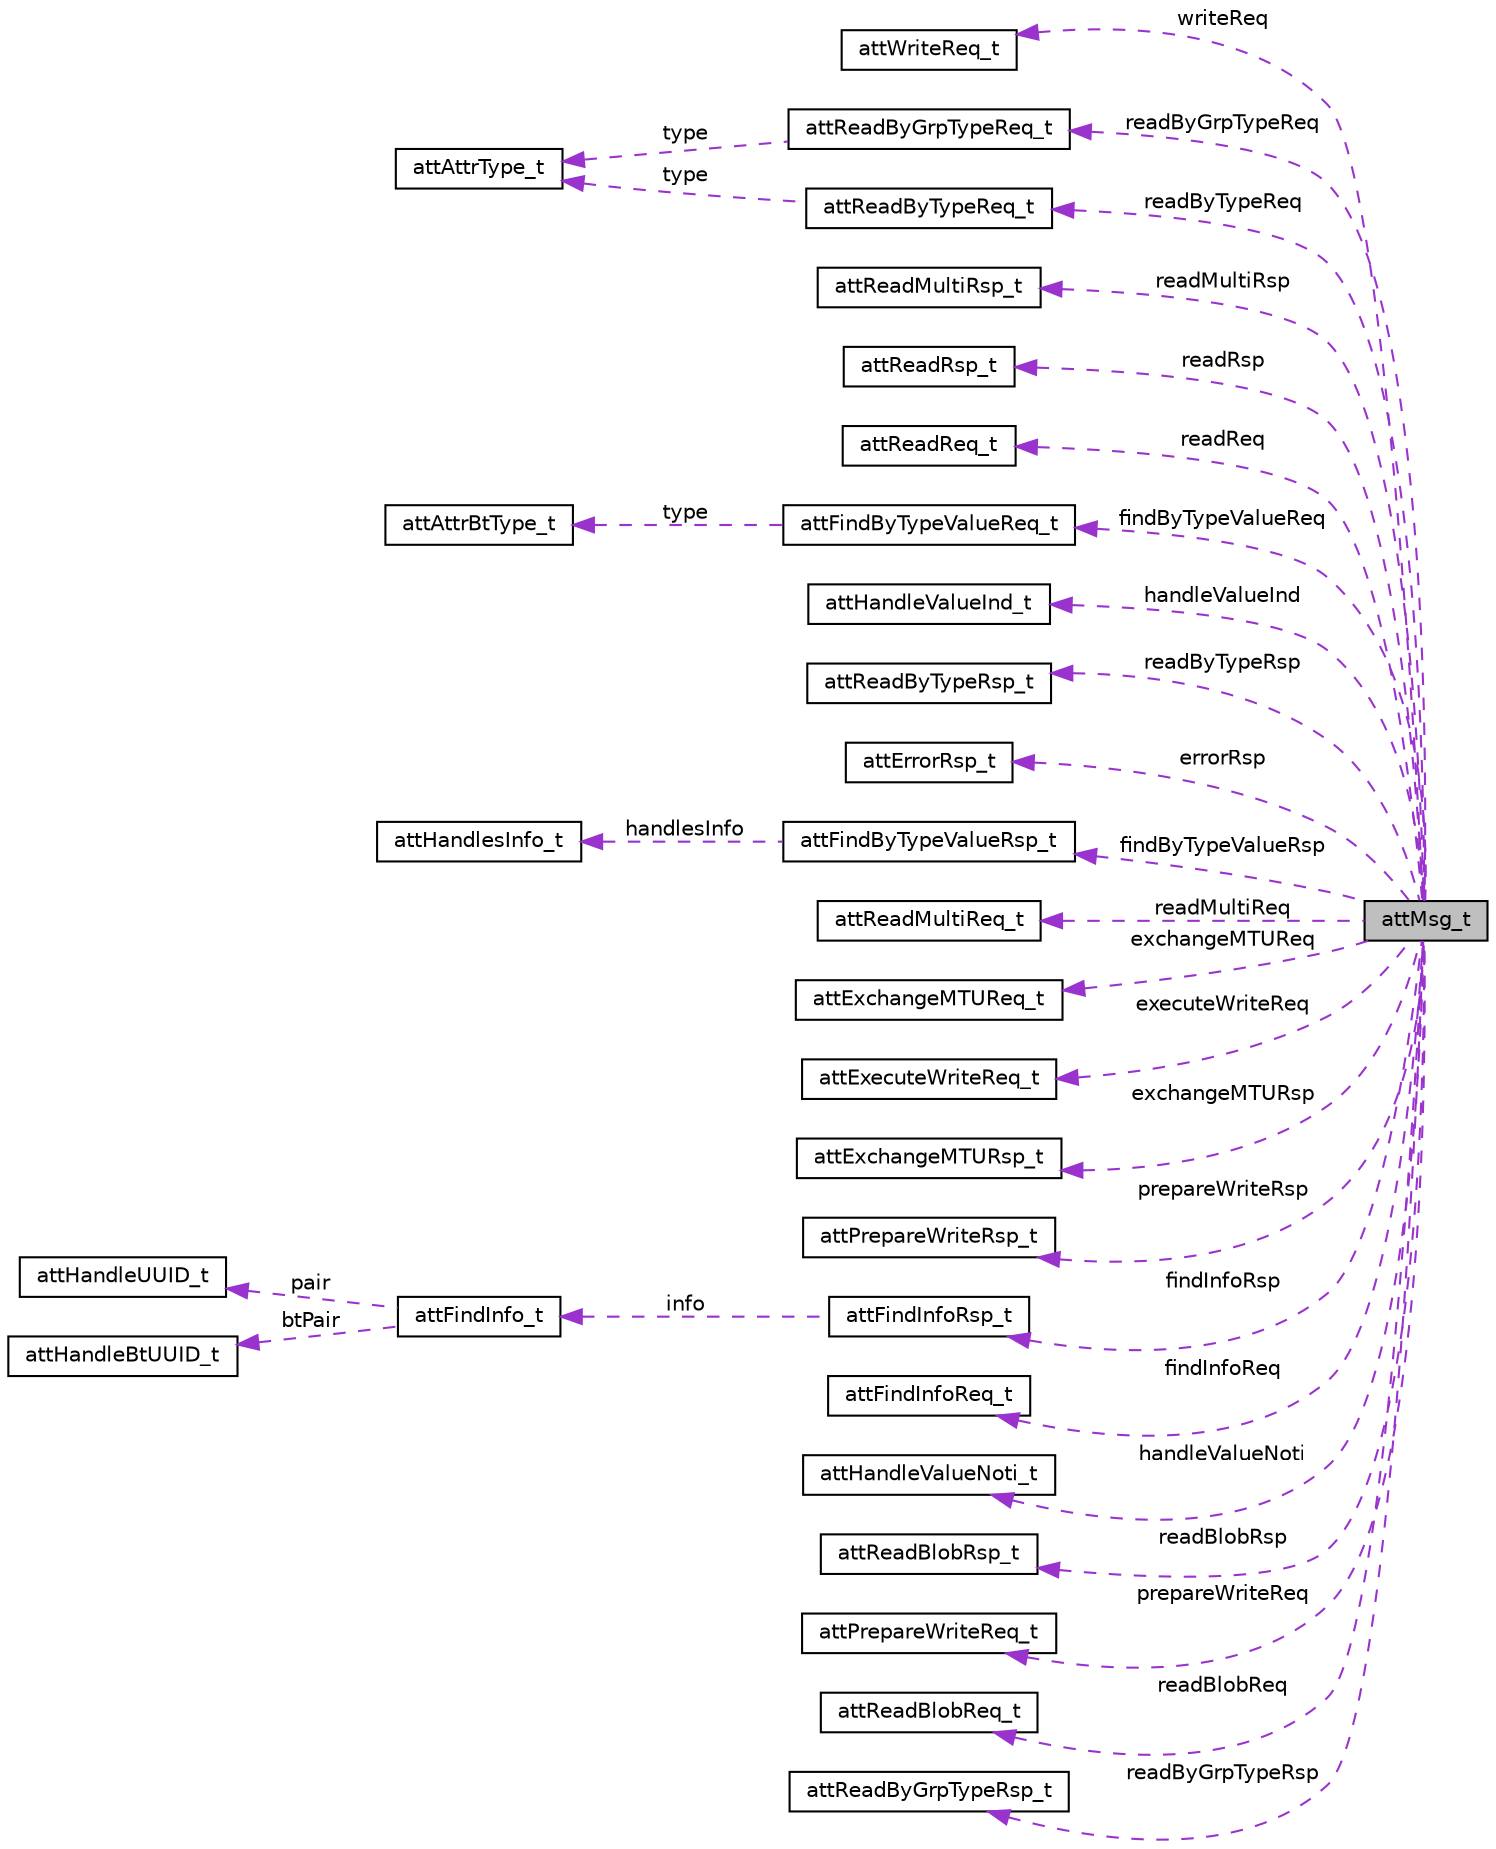 digraph "attMsg_t"
{
  edge [fontname="Helvetica",fontsize="10",labelfontname="Helvetica",labelfontsize="10"];
  node [fontname="Helvetica",fontsize="10",shape=record];
  rankdir="LR";
  Node1 [label="attMsg_t",height=0.2,width=0.4,color="black", fillcolor="grey75", style="filled" fontcolor="black"];
  Node2 -> Node1 [dir="back",color="darkorchid3",fontsize="10",style="dashed",label=" writeReq" ,fontname="Helvetica"];
  Node2 [label="attWriteReq_t",height=0.2,width=0.4,color="black", fillcolor="white", style="filled",URL="$structatt_write_req__t.html"];
  Node3 -> Node1 [dir="back",color="darkorchid3",fontsize="10",style="dashed",label=" readByGrpTypeReq" ,fontname="Helvetica"];
  Node3 [label="attReadByGrpTypeReq_t",height=0.2,width=0.4,color="black", fillcolor="white", style="filled",URL="$structatt_read_by_grp_type_req__t.html"];
  Node4 -> Node3 [dir="back",color="darkorchid3",fontsize="10",style="dashed",label=" type" ,fontname="Helvetica"];
  Node4 [label="attAttrType_t",height=0.2,width=0.4,color="black", fillcolor="white", style="filled",URL="$structatt_attr_type__t.html"];
  Node5 -> Node1 [dir="back",color="darkorchid3",fontsize="10",style="dashed",label=" readMultiRsp" ,fontname="Helvetica"];
  Node5 [label="attReadMultiRsp_t",height=0.2,width=0.4,color="black", fillcolor="white", style="filled",URL="$structatt_read_multi_rsp__t.html"];
  Node6 -> Node1 [dir="back",color="darkorchid3",fontsize="10",style="dashed",label=" readRsp" ,fontname="Helvetica"];
  Node6 [label="attReadRsp_t",height=0.2,width=0.4,color="black", fillcolor="white", style="filled",URL="$structatt_read_rsp__t.html"];
  Node7 -> Node1 [dir="back",color="darkorchid3",fontsize="10",style="dashed",label=" readReq" ,fontname="Helvetica"];
  Node7 [label="attReadReq_t",height=0.2,width=0.4,color="black", fillcolor="white", style="filled",URL="$structatt_read_req__t.html"];
  Node8 -> Node1 [dir="back",color="darkorchid3",fontsize="10",style="dashed",label=" findByTypeValueReq" ,fontname="Helvetica"];
  Node8 [label="attFindByTypeValueReq_t",height=0.2,width=0.4,color="black", fillcolor="white", style="filled",URL="$structatt_find_by_type_value_req__t.html"];
  Node9 -> Node8 [dir="back",color="darkorchid3",fontsize="10",style="dashed",label=" type" ,fontname="Helvetica"];
  Node9 [label="attAttrBtType_t",height=0.2,width=0.4,color="black", fillcolor="white", style="filled",URL="$structatt_attr_bt_type__t.html"];
  Node10 -> Node1 [dir="back",color="darkorchid3",fontsize="10",style="dashed",label=" handleValueInd" ,fontname="Helvetica"];
  Node10 [label="attHandleValueInd_t",height=0.2,width=0.4,color="black", fillcolor="white", style="filled",URL="$structatt_handle_value_ind__t.html"];
  Node11 -> Node1 [dir="back",color="darkorchid3",fontsize="10",style="dashed",label=" readByTypeRsp" ,fontname="Helvetica"];
  Node11 [label="attReadByTypeRsp_t",height=0.2,width=0.4,color="black", fillcolor="white", style="filled",URL="$structatt_read_by_type_rsp__t.html"];
  Node12 -> Node1 [dir="back",color="darkorchid3",fontsize="10",style="dashed",label=" errorRsp" ,fontname="Helvetica"];
  Node12 [label="attErrorRsp_t",height=0.2,width=0.4,color="black", fillcolor="white", style="filled",URL="$structatt_error_rsp__t.html"];
  Node13 -> Node1 [dir="back",color="darkorchid3",fontsize="10",style="dashed",label=" findByTypeValueRsp" ,fontname="Helvetica"];
  Node13 [label="attFindByTypeValueRsp_t",height=0.2,width=0.4,color="black", fillcolor="white", style="filled",URL="$structatt_find_by_type_value_rsp__t.html"];
  Node14 -> Node13 [dir="back",color="darkorchid3",fontsize="10",style="dashed",label=" handlesInfo" ,fontname="Helvetica"];
  Node14 [label="attHandlesInfo_t",height=0.2,width=0.4,color="black", fillcolor="white", style="filled",URL="$structatt_handles_info__t.html"];
  Node15 -> Node1 [dir="back",color="darkorchid3",fontsize="10",style="dashed",label=" readMultiReq" ,fontname="Helvetica"];
  Node15 [label="attReadMultiReq_t",height=0.2,width=0.4,color="black", fillcolor="white", style="filled",URL="$structatt_read_multi_req__t.html"];
  Node16 -> Node1 [dir="back",color="darkorchid3",fontsize="10",style="dashed",label=" readByTypeReq" ,fontname="Helvetica"];
  Node16 [label="attReadByTypeReq_t",height=0.2,width=0.4,color="black", fillcolor="white", style="filled",URL="$structatt_read_by_type_req__t.html"];
  Node4 -> Node16 [dir="back",color="darkorchid3",fontsize="10",style="dashed",label=" type" ,fontname="Helvetica"];
  Node17 -> Node1 [dir="back",color="darkorchid3",fontsize="10",style="dashed",label=" exchangeMTUReq" ,fontname="Helvetica"];
  Node17 [label="attExchangeMTUReq_t",height=0.2,width=0.4,color="black", fillcolor="white", style="filled",URL="$structatt_exchange_m_t_u_req__t.html"];
  Node18 -> Node1 [dir="back",color="darkorchid3",fontsize="10",style="dashed",label=" executeWriteReq" ,fontname="Helvetica"];
  Node18 [label="attExecuteWriteReq_t",height=0.2,width=0.4,color="black", fillcolor="white", style="filled",URL="$structatt_execute_write_req__t.html"];
  Node19 -> Node1 [dir="back",color="darkorchid3",fontsize="10",style="dashed",label=" exchangeMTURsp" ,fontname="Helvetica"];
  Node19 [label="attExchangeMTURsp_t",height=0.2,width=0.4,color="black", fillcolor="white", style="filled",URL="$structatt_exchange_m_t_u_rsp__t.html"];
  Node20 -> Node1 [dir="back",color="darkorchid3",fontsize="10",style="dashed",label=" prepareWriteRsp" ,fontname="Helvetica"];
  Node20 [label="attPrepareWriteRsp_t",height=0.2,width=0.4,color="black", fillcolor="white", style="filled",URL="$structatt_prepare_write_rsp__t.html"];
  Node21 -> Node1 [dir="back",color="darkorchid3",fontsize="10",style="dashed",label=" findInfoRsp" ,fontname="Helvetica"];
  Node21 [label="attFindInfoRsp_t",height=0.2,width=0.4,color="black", fillcolor="white", style="filled",URL="$structatt_find_info_rsp__t.html"];
  Node22 -> Node21 [dir="back",color="darkorchid3",fontsize="10",style="dashed",label=" info" ,fontname="Helvetica"];
  Node22 [label="attFindInfo_t",height=0.2,width=0.4,color="black", fillcolor="white", style="filled",URL="$unionatt_find_info__t.html"];
  Node23 -> Node22 [dir="back",color="darkorchid3",fontsize="10",style="dashed",label=" pair" ,fontname="Helvetica"];
  Node23 [label="attHandleUUID_t",height=0.2,width=0.4,color="black", fillcolor="white", style="filled",URL="$structatt_handle_u_u_i_d__t.html"];
  Node24 -> Node22 [dir="back",color="darkorchid3",fontsize="10",style="dashed",label=" btPair" ,fontname="Helvetica"];
  Node24 [label="attHandleBtUUID_t",height=0.2,width=0.4,color="black", fillcolor="white", style="filled",URL="$structatt_handle_bt_u_u_i_d__t.html"];
  Node25 -> Node1 [dir="back",color="darkorchid3",fontsize="10",style="dashed",label=" findInfoReq" ,fontname="Helvetica"];
  Node25 [label="attFindInfoReq_t",height=0.2,width=0.4,color="black", fillcolor="white", style="filled",URL="$structatt_find_info_req__t.html"];
  Node26 -> Node1 [dir="back",color="darkorchid3",fontsize="10",style="dashed",label=" handleValueNoti" ,fontname="Helvetica"];
  Node26 [label="attHandleValueNoti_t",height=0.2,width=0.4,color="black", fillcolor="white", style="filled",URL="$structatt_handle_value_noti__t.html"];
  Node27 -> Node1 [dir="back",color="darkorchid3",fontsize="10",style="dashed",label=" readBlobRsp" ,fontname="Helvetica"];
  Node27 [label="attReadBlobRsp_t",height=0.2,width=0.4,color="black", fillcolor="white", style="filled",URL="$structatt_read_blob_rsp__t.html"];
  Node28 -> Node1 [dir="back",color="darkorchid3",fontsize="10",style="dashed",label=" prepareWriteReq" ,fontname="Helvetica"];
  Node28 [label="attPrepareWriteReq_t",height=0.2,width=0.4,color="black", fillcolor="white", style="filled",URL="$structatt_prepare_write_req__t.html"];
  Node29 -> Node1 [dir="back",color="darkorchid3",fontsize="10",style="dashed",label=" readBlobReq" ,fontname="Helvetica"];
  Node29 [label="attReadBlobReq_t",height=0.2,width=0.4,color="black", fillcolor="white", style="filled",URL="$structatt_read_blob_req__t.html"];
  Node30 -> Node1 [dir="back",color="darkorchid3",fontsize="10",style="dashed",label=" readByGrpTypeRsp" ,fontname="Helvetica"];
  Node30 [label="attReadByGrpTypeRsp_t",height=0.2,width=0.4,color="black", fillcolor="white", style="filled",URL="$structatt_read_by_grp_type_rsp__t.html"];
}
